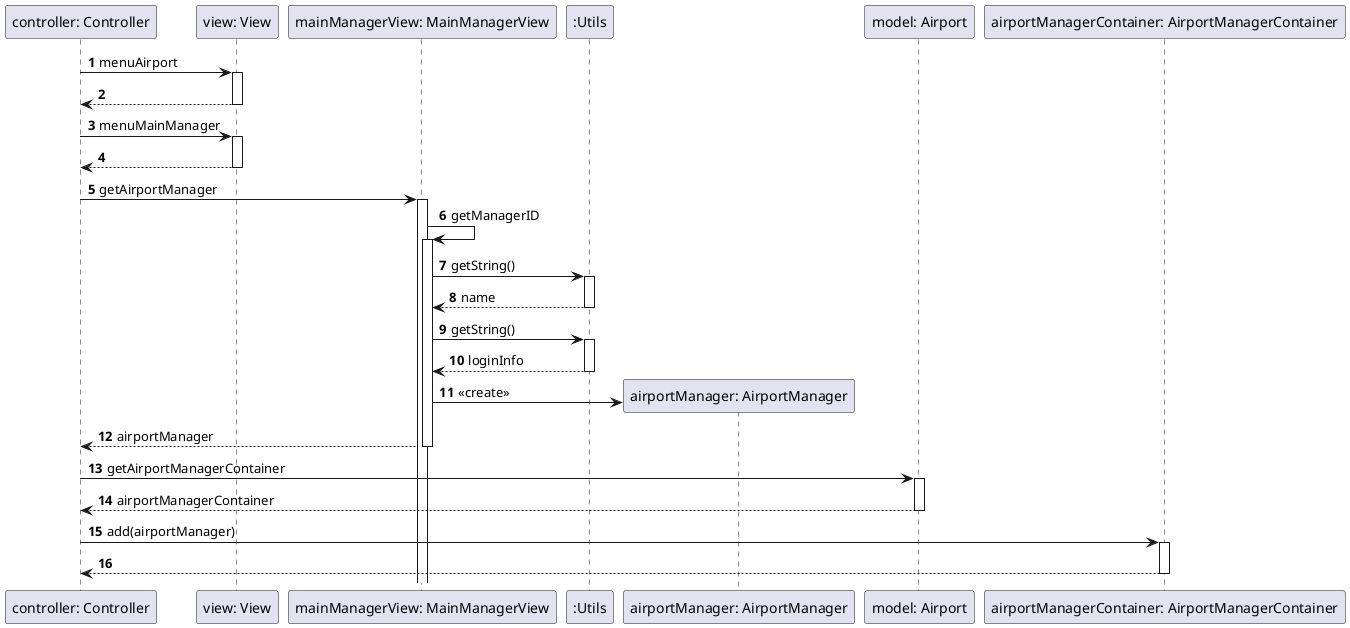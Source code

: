 @startuml

autoactivate on
autonumber


participant "controller: Controller" as Ctrl
participant "view: View" as View
participant "mainManagerView: MainManagerView" as MainManagerView
participant ":Utils" as Utils
participant "airportManager: AirportManager" as AirportManager
participant "model: Airport" as Airport
participant "airportManagerContainer: AirportManagerContainer" as Container


Ctrl -> View: menuAirport
View --> Ctrl
Ctrl -> View: menuMainManager
View --> Ctrl

Ctrl -> MainManagerView: getAirportManager
MainManagerView -> MainManagerView: getManagerID
MainManagerView -> Utils: getString()
Utils --> MainManagerView: name
MainManagerView -> Utils: getString()
Utils --> MainManagerView: loginInfo
MainManagerView -> AirportManager**: <<create>>
MainManagerView --> Ctrl: airportManager

Ctrl -> Airport: getAirportManagerContainer
Airport --> Ctrl: airportManagerContainer

Ctrl -> Container: add(airportManager)
Container --> Ctrl

@enduml